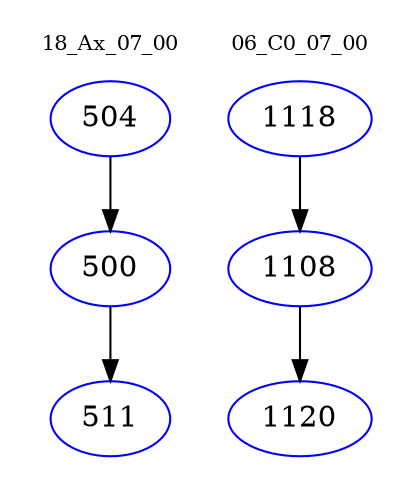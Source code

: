 digraph{
subgraph cluster_0 {
color = white
label = "18_Ax_07_00";
fontsize=10;
T0_504 [label="504", color="blue"]
T0_504 -> T0_500 [color="black"]
T0_500 [label="500", color="blue"]
T0_500 -> T0_511 [color="black"]
T0_511 [label="511", color="blue"]
}
subgraph cluster_1 {
color = white
label = "06_C0_07_00";
fontsize=10;
T1_1118 [label="1118", color="blue"]
T1_1118 -> T1_1108 [color="black"]
T1_1108 [label="1108", color="blue"]
T1_1108 -> T1_1120 [color="black"]
T1_1120 [label="1120", color="blue"]
}
}
